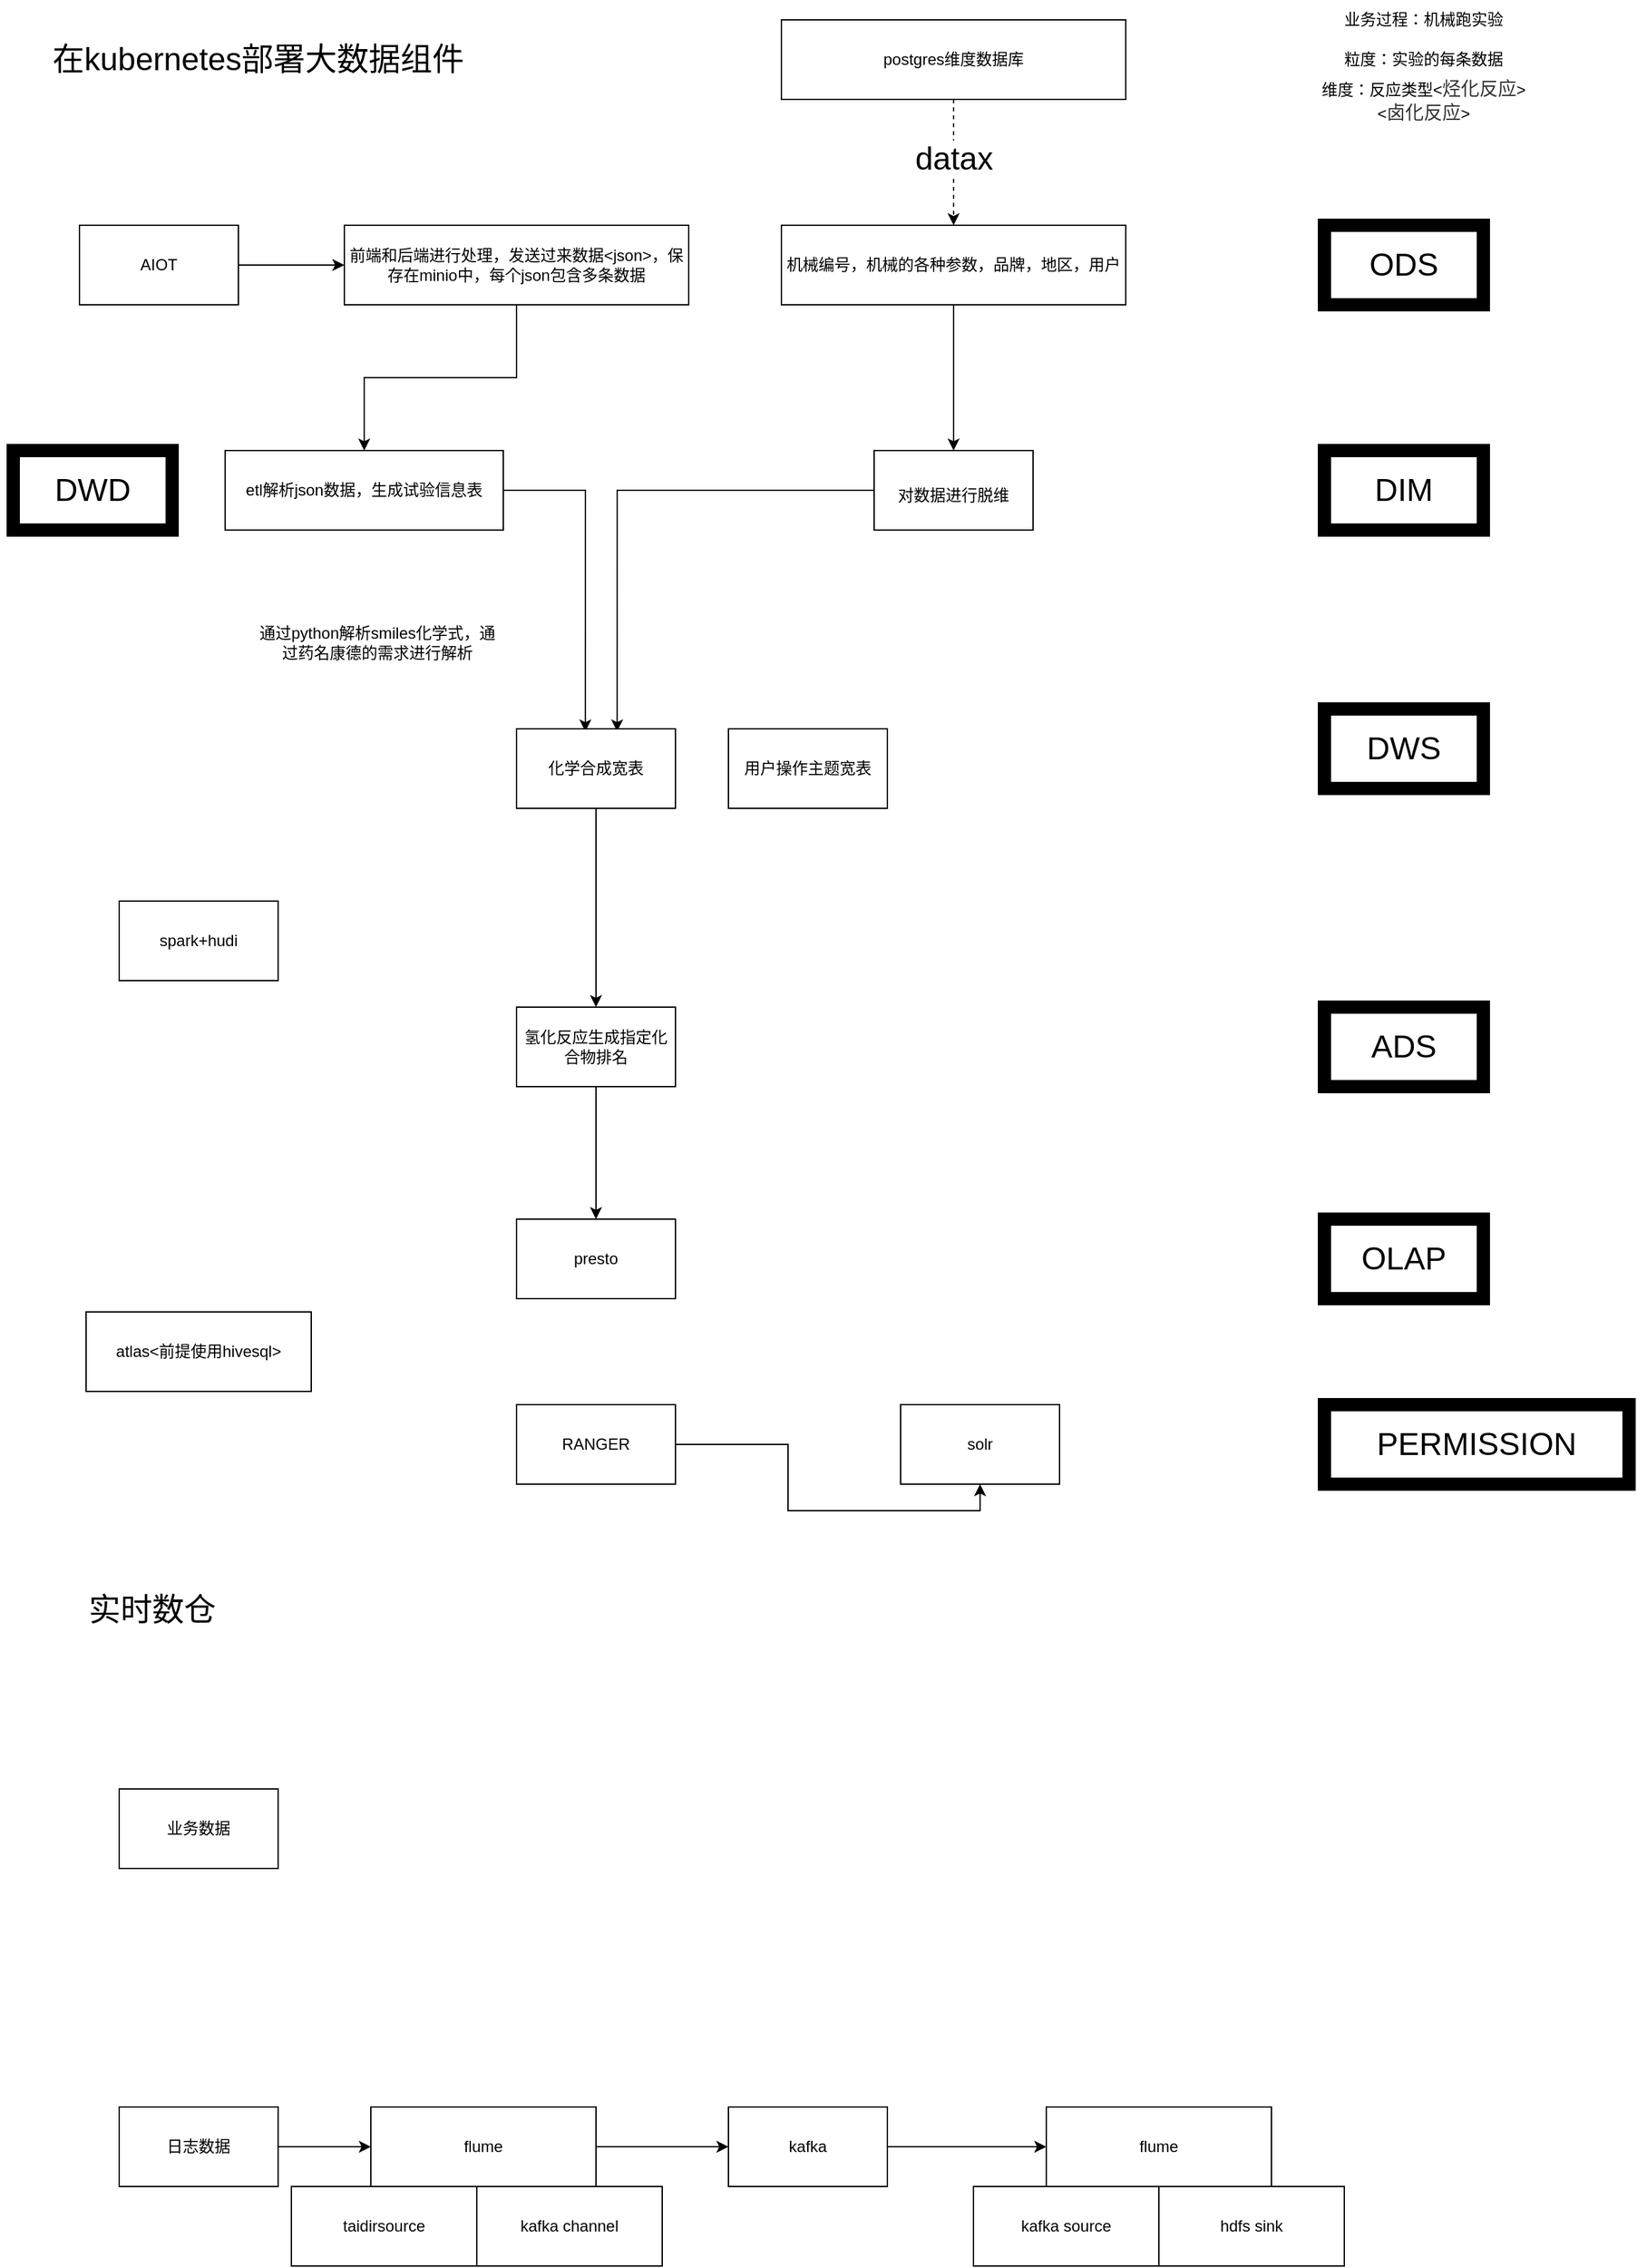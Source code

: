 <mxfile version="20.3.3" type="github">
  <diagram id="z6v2GLwJcr1RVWPMgsSu" name="第 1 页">
    <mxGraphModel dx="2062" dy="1114" grid="1" gridSize="10" guides="1" tooltips="1" connect="1" arrows="1" fold="1" page="1" pageScale="1" pageWidth="827" pageHeight="1169" math="0" shadow="0">
      <root>
        <mxCell id="0" />
        <mxCell id="1" parent="0" />
        <mxCell id="zGq7iu-F4wOOnfH0Mpae-4" value="" style="edgeStyle=orthogonalEdgeStyle;rounded=0;orthogonalLoop=1;jettySize=auto;html=1;fontSize=24;" parent="1" source="zGq7iu-F4wOOnfH0Mpae-1" target="zGq7iu-F4wOOnfH0Mpae-3" edge="1">
          <mxGeometry relative="1" as="geometry" />
        </mxCell>
        <mxCell id="zGq7iu-F4wOOnfH0Mpae-1" value="AIOT" style="rounded=0;whiteSpace=wrap;html=1;" parent="1" vertex="1">
          <mxGeometry x="70" y="190" width="120" height="60" as="geometry" />
        </mxCell>
        <mxCell id="zGq7iu-F4wOOnfH0Mpae-2" value="&lt;font style=&quot;font-size: 24px;&quot;&gt;在kubernetes部署大数据组件&lt;/font&gt;" style="text;html=1;strokeColor=none;fillColor=none;align=center;verticalAlign=middle;whiteSpace=wrap;rounded=0;strokeWidth=10;" parent="1" vertex="1">
          <mxGeometry x="30" y="50" width="350" height="30" as="geometry" />
        </mxCell>
        <mxCell id="zGq7iu-F4wOOnfH0Mpae-6" value="" style="edgeStyle=orthogonalEdgeStyle;rounded=0;orthogonalLoop=1;jettySize=auto;html=1;fontSize=24;" parent="1" source="zGq7iu-F4wOOnfH0Mpae-3" target="zGq7iu-F4wOOnfH0Mpae-5" edge="1">
          <mxGeometry relative="1" as="geometry" />
        </mxCell>
        <mxCell id="zGq7iu-F4wOOnfH0Mpae-3" value="前端和后端进行处理，发送过来数据&amp;lt;json&amp;gt;，保存在minio中，每个json包含多条数据" style="whiteSpace=wrap;html=1;rounded=0;" parent="1" vertex="1">
          <mxGeometry x="270" y="190" width="260" height="60" as="geometry" />
        </mxCell>
        <mxCell id="zGq7iu-F4wOOnfH0Mpae-25" style="edgeStyle=orthogonalEdgeStyle;rounded=0;orthogonalLoop=1;jettySize=auto;html=1;entryX=0.433;entryY=0.033;entryDx=0;entryDy=0;entryPerimeter=0;fontSize=12;" parent="1" source="zGq7iu-F4wOOnfH0Mpae-5" target="zGq7iu-F4wOOnfH0Mpae-23" edge="1">
          <mxGeometry relative="1" as="geometry" />
        </mxCell>
        <mxCell id="zGq7iu-F4wOOnfH0Mpae-5" value="etl解析json数据，生成试验信息表" style="whiteSpace=wrap;html=1;rounded=0;" parent="1" vertex="1">
          <mxGeometry x="180" y="360" width="210" height="60" as="geometry" />
        </mxCell>
        <mxCell id="zGq7iu-F4wOOnfH0Mpae-7" value="ODS" style="rounded=0;whiteSpace=wrap;html=1;strokeWidth=10;fontSize=24;" parent="1" vertex="1">
          <mxGeometry x="1010" y="190" width="120" height="60" as="geometry" />
        </mxCell>
        <mxCell id="zGq7iu-F4wOOnfH0Mpae-8" value="DWD" style="rounded=0;whiteSpace=wrap;html=1;strokeWidth=10;fontSize=24;" parent="1" vertex="1">
          <mxGeometry x="20" y="360" width="120" height="60" as="geometry" />
        </mxCell>
        <mxCell id="zGq7iu-F4wOOnfH0Mpae-17" style="edgeStyle=orthogonalEdgeStyle;rounded=0;orthogonalLoop=1;jettySize=auto;html=1;fontSize=24;entryX=0.5;entryY=0;entryDx=0;entryDy=0;" parent="1" source="zGq7iu-F4wOOnfH0Mpae-10" target="zGq7iu-F4wOOnfH0Mpae-18" edge="1">
          <mxGeometry relative="1" as="geometry">
            <mxPoint x="730" y="350" as="targetPoint" />
          </mxGeometry>
        </mxCell>
        <mxCell id="zGq7iu-F4wOOnfH0Mpae-10" value="机械编号，机械的各种参数，品牌，地区，用户" style="whiteSpace=wrap;html=1;rounded=0;" parent="1" vertex="1">
          <mxGeometry x="600" y="190" width="260" height="60" as="geometry" />
        </mxCell>
        <mxCell id="zGq7iu-F4wOOnfH0Mpae-13" style="edgeStyle=orthogonalEdgeStyle;rounded=0;orthogonalLoop=1;jettySize=auto;html=1;entryX=0.5;entryY=0;entryDx=0;entryDy=0;fontSize=24;dashed=1;" parent="1" source="zGq7iu-F4wOOnfH0Mpae-12" target="zGq7iu-F4wOOnfH0Mpae-10" edge="1">
          <mxGeometry relative="1" as="geometry" />
        </mxCell>
        <mxCell id="zGq7iu-F4wOOnfH0Mpae-15" value="datax" style="edgeLabel;html=1;align=center;verticalAlign=middle;resizable=0;points=[];fontSize=24;" parent="zGq7iu-F4wOOnfH0Mpae-13" vertex="1" connectable="0">
          <mxGeometry x="-0.305" y="-3" relative="1" as="geometry">
            <mxPoint x="3" y="12" as="offset" />
          </mxGeometry>
        </mxCell>
        <mxCell id="zGq7iu-F4wOOnfH0Mpae-12" value="postgres维度数据库" style="whiteSpace=wrap;html=1;rounded=0;" parent="1" vertex="1">
          <mxGeometry x="600" y="35" width="260" height="60" as="geometry" />
        </mxCell>
        <mxCell id="zGq7iu-F4wOOnfH0Mpae-26" style="edgeStyle=orthogonalEdgeStyle;rounded=0;orthogonalLoop=1;jettySize=auto;html=1;entryX=0.633;entryY=0.033;entryDx=0;entryDy=0;entryPerimeter=0;fontSize=12;" parent="1" source="zGq7iu-F4wOOnfH0Mpae-18" target="zGq7iu-F4wOOnfH0Mpae-23" edge="1">
          <mxGeometry relative="1" as="geometry" />
        </mxCell>
        <mxCell id="zGq7iu-F4wOOnfH0Mpae-18" value="&lt;font style=&quot;font-size: 12px;&quot;&gt;对数据进行脱维&lt;/font&gt;" style="rounded=0;whiteSpace=wrap;html=1;strokeWidth=1;fontSize=24;" parent="1" vertex="1">
          <mxGeometry x="670" y="360" width="120" height="60" as="geometry" />
        </mxCell>
        <mxCell id="zGq7iu-F4wOOnfH0Mpae-19" value="DWS" style="rounded=0;whiteSpace=wrap;html=1;strokeWidth=10;fontSize=24;" parent="1" vertex="1">
          <mxGeometry x="1010" y="555" width="120" height="60" as="geometry" />
        </mxCell>
        <mxCell id="zGq7iu-F4wOOnfH0Mpae-20" value="业务过程：机械跑实验" style="text;html=1;strokeColor=none;fillColor=none;align=center;verticalAlign=middle;whiteSpace=wrap;rounded=0;strokeWidth=1;fontSize=12;" parent="1" vertex="1">
          <mxGeometry x="990" y="20" width="190" height="30" as="geometry" />
        </mxCell>
        <mxCell id="zGq7iu-F4wOOnfH0Mpae-21" value="粒度：实验的每条数据" style="text;html=1;strokeColor=none;fillColor=none;align=center;verticalAlign=middle;whiteSpace=wrap;rounded=0;strokeWidth=1;fontSize=12;" parent="1" vertex="1">
          <mxGeometry x="990" y="50" width="190" height="30" as="geometry" />
        </mxCell>
        <mxCell id="zGq7iu-F4wOOnfH0Mpae-22" value="维度：反应类型&amp;lt;&lt;span style=&quot;color: rgb(51, 51, 51); font-family: &amp;quot;Helvetica Neue&amp;quot;, Helvetica, Arial, &amp;quot;PingFang SC&amp;quot;, &amp;quot;Hiragino Sans GB&amp;quot;, &amp;quot;Microsoft YaHei&amp;quot;, &amp;quot;WenQuanYi Micro Hei&amp;quot;, sans-serif; font-size: 14px; text-align: start; text-indent: 28px; background-color: rgb(255, 255, 255);&quot;&gt;烃化反应&lt;/span&gt;&amp;gt;&lt;br&gt;&amp;lt;&lt;span style=&quot;color: rgb(51, 51, 51); font-family: &amp;quot;Helvetica Neue&amp;quot;, Helvetica, Arial, &amp;quot;PingFang SC&amp;quot;, &amp;quot;Hiragino Sans GB&amp;quot;, &amp;quot;Microsoft YaHei&amp;quot;, &amp;quot;WenQuanYi Micro Hei&amp;quot;, sans-serif; font-size: 14px; text-align: start; text-indent: 28px; background-color: rgb(255, 255, 255);&quot;&gt;卤化反应&lt;/span&gt;&amp;gt;" style="text;html=1;strokeColor=none;fillColor=none;align=center;verticalAlign=middle;whiteSpace=wrap;rounded=0;strokeWidth=1;fontSize=12;" parent="1" vertex="1">
          <mxGeometry x="990" y="80" width="190" height="30" as="geometry" />
        </mxCell>
        <mxCell id="zGq7iu-F4wOOnfH0Mpae-29" style="edgeStyle=orthogonalEdgeStyle;rounded=0;orthogonalLoop=1;jettySize=auto;html=1;fontSize=12;entryX=0.5;entryY=0;entryDx=0;entryDy=0;" parent="1" source="zGq7iu-F4wOOnfH0Mpae-23" target="zGq7iu-F4wOOnfH0Mpae-30" edge="1">
          <mxGeometry relative="1" as="geometry">
            <mxPoint x="510" y="780" as="targetPoint" />
          </mxGeometry>
        </mxCell>
        <mxCell id="zGq7iu-F4wOOnfH0Mpae-23" value="化学合成宽表" style="rounded=0;whiteSpace=wrap;html=1;strokeWidth=1;fontSize=12;" parent="1" vertex="1">
          <mxGeometry x="400" y="570" width="120" height="60" as="geometry" />
        </mxCell>
        <mxCell id="zGq7iu-F4wOOnfH0Mpae-27" value="ADS" style="rounded=0;whiteSpace=wrap;html=1;strokeWidth=10;fontSize=24;" parent="1" vertex="1">
          <mxGeometry x="1010" y="780" width="120" height="60" as="geometry" />
        </mxCell>
        <mxCell id="zGq7iu-F4wOOnfH0Mpae-28" value="DIM" style="rounded=0;whiteSpace=wrap;html=1;strokeWidth=10;fontSize=24;" parent="1" vertex="1">
          <mxGeometry x="1010" y="360" width="120" height="60" as="geometry" />
        </mxCell>
        <mxCell id="zGq7iu-F4wOOnfH0Mpae-36" style="edgeStyle=orthogonalEdgeStyle;rounded=0;orthogonalLoop=1;jettySize=auto;html=1;entryX=0.5;entryY=0;entryDx=0;entryDy=0;fontSize=12;" parent="1" source="zGq7iu-F4wOOnfH0Mpae-30" target="zGq7iu-F4wOOnfH0Mpae-33" edge="1">
          <mxGeometry relative="1" as="geometry" />
        </mxCell>
        <mxCell id="zGq7iu-F4wOOnfH0Mpae-30" value="氢化反应生成指定化合物排名" style="rounded=0;whiteSpace=wrap;html=1;strokeWidth=1;fontSize=12;" parent="1" vertex="1">
          <mxGeometry x="400" y="780" width="120" height="60" as="geometry" />
        </mxCell>
        <mxCell id="zGq7iu-F4wOOnfH0Mpae-31" value="通过python解析smiles化学式，通过药名康德的需求进行解析" style="text;html=1;strokeColor=none;fillColor=none;align=center;verticalAlign=middle;whiteSpace=wrap;rounded=0;strokeWidth=1;fontSize=12;" parent="1" vertex="1">
          <mxGeometry x="200" y="490" width="190" height="30" as="geometry" />
        </mxCell>
        <mxCell id="zGq7iu-F4wOOnfH0Mpae-32" value="用户操作主题宽表" style="rounded=0;whiteSpace=wrap;html=1;strokeWidth=1;fontSize=12;" parent="1" vertex="1">
          <mxGeometry x="560" y="570" width="120" height="60" as="geometry" />
        </mxCell>
        <mxCell id="zGq7iu-F4wOOnfH0Mpae-33" value="presto" style="rounded=0;whiteSpace=wrap;html=1;strokeWidth=1;fontSize=12;" parent="1" vertex="1">
          <mxGeometry x="400" y="940" width="120" height="60" as="geometry" />
        </mxCell>
        <mxCell id="zGq7iu-F4wOOnfH0Mpae-34" value="spark+hudi" style="rounded=0;whiteSpace=wrap;html=1;strokeWidth=1;fontSize=12;" parent="1" vertex="1">
          <mxGeometry x="100" y="700" width="120" height="60" as="geometry" />
        </mxCell>
        <mxCell id="zGq7iu-F4wOOnfH0Mpae-37" value="OLAP" style="rounded=0;whiteSpace=wrap;html=1;strokeWidth=10;fontSize=24;" parent="1" vertex="1">
          <mxGeometry x="1010" y="940" width="120" height="60" as="geometry" />
        </mxCell>
        <mxCell id="zGq7iu-F4wOOnfH0Mpae-41" style="edgeStyle=orthogonalEdgeStyle;rounded=0;orthogonalLoop=1;jettySize=auto;html=1;fontSize=12;entryX=0.5;entryY=1;entryDx=0;entryDy=0;" parent="1" source="zGq7iu-F4wOOnfH0Mpae-39" target="zGq7iu-F4wOOnfH0Mpae-42" edge="1">
          <mxGeometry relative="1" as="geometry">
            <mxPoint x="620" y="1040" as="targetPoint" />
          </mxGeometry>
        </mxCell>
        <mxCell id="zGq7iu-F4wOOnfH0Mpae-39" value="RANGER" style="rounded=0;whiteSpace=wrap;html=1;strokeWidth=1;fontSize=12;" parent="1" vertex="1">
          <mxGeometry x="400" y="1080" width="120" height="60" as="geometry" />
        </mxCell>
        <mxCell id="zGq7iu-F4wOOnfH0Mpae-40" value="PERMISSION" style="rounded=0;whiteSpace=wrap;html=1;strokeWidth=10;fontSize=24;" parent="1" vertex="1">
          <mxGeometry x="1010" y="1080" width="230" height="60" as="geometry" />
        </mxCell>
        <mxCell id="zGq7iu-F4wOOnfH0Mpae-42" value="solr" style="rounded=0;whiteSpace=wrap;html=1;strokeWidth=1;fontSize=12;" parent="1" vertex="1">
          <mxGeometry x="690" y="1080" width="120" height="60" as="geometry" />
        </mxCell>
        <mxCell id="zGq7iu-F4wOOnfH0Mpae-43" value="atlas&amp;lt;前提使用hivesql&amp;gt;" style="rounded=0;whiteSpace=wrap;html=1;strokeWidth=1;fontSize=12;" parent="1" vertex="1">
          <mxGeometry x="75" y="1010" width="170" height="60" as="geometry" />
        </mxCell>
        <mxCell id="BjuZ5r1kRElgdUWoUaOC-2" value="&lt;font style=&quot;font-size: 24px;&quot;&gt;实时数仓&lt;/font&gt;" style="text;html=1;strokeColor=none;fillColor=none;align=center;verticalAlign=middle;whiteSpace=wrap;rounded=0;strokeWidth=10;" vertex="1" parent="1">
          <mxGeometry x="10" y="1220" width="230" height="30" as="geometry" />
        </mxCell>
        <mxCell id="BjuZ5r1kRElgdUWoUaOC-3" value="业务数据" style="rounded=0;whiteSpace=wrap;html=1;strokeWidth=1;fontSize=12;" vertex="1" parent="1">
          <mxGeometry x="100" y="1370" width="120" height="60" as="geometry" />
        </mxCell>
        <mxCell id="BjuZ5r1kRElgdUWoUaOC-5" style="edgeStyle=orthogonalEdgeStyle;rounded=0;orthogonalLoop=1;jettySize=auto;html=1;" edge="1" parent="1" source="BjuZ5r1kRElgdUWoUaOC-4">
          <mxGeometry relative="1" as="geometry">
            <mxPoint x="290" y="1640" as="targetPoint" />
          </mxGeometry>
        </mxCell>
        <mxCell id="BjuZ5r1kRElgdUWoUaOC-4" value="日志数据" style="rounded=0;whiteSpace=wrap;html=1;strokeWidth=1;fontSize=12;" vertex="1" parent="1">
          <mxGeometry x="100" y="1610" width="120" height="60" as="geometry" />
        </mxCell>
        <mxCell id="BjuZ5r1kRElgdUWoUaOC-9" style="edgeStyle=orthogonalEdgeStyle;rounded=0;orthogonalLoop=1;jettySize=auto;html=1;entryX=0;entryY=0.5;entryDx=0;entryDy=0;" edge="1" parent="1" source="BjuZ5r1kRElgdUWoUaOC-6" target="BjuZ5r1kRElgdUWoUaOC-10">
          <mxGeometry relative="1" as="geometry">
            <mxPoint x="560" y="1640" as="targetPoint" />
          </mxGeometry>
        </mxCell>
        <mxCell id="BjuZ5r1kRElgdUWoUaOC-6" value="flume" style="rounded=0;whiteSpace=wrap;html=1;strokeWidth=1;fontSize=12;" vertex="1" parent="1">
          <mxGeometry x="290" y="1610" width="170" height="60" as="geometry" />
        </mxCell>
        <mxCell id="BjuZ5r1kRElgdUWoUaOC-7" value="taidirsource" style="rounded=0;whiteSpace=wrap;html=1;strokeWidth=1;fontSize=12;" vertex="1" parent="1">
          <mxGeometry x="230" y="1670" width="140" height="60" as="geometry" />
        </mxCell>
        <mxCell id="BjuZ5r1kRElgdUWoUaOC-8" value="kafka channel" style="rounded=0;whiteSpace=wrap;html=1;strokeWidth=1;fontSize=12;" vertex="1" parent="1">
          <mxGeometry x="370" y="1670" width="140" height="60" as="geometry" />
        </mxCell>
        <mxCell id="BjuZ5r1kRElgdUWoUaOC-12" style="edgeStyle=orthogonalEdgeStyle;rounded=0;orthogonalLoop=1;jettySize=auto;html=1;entryX=0;entryY=0.5;entryDx=0;entryDy=0;" edge="1" parent="1" source="BjuZ5r1kRElgdUWoUaOC-10" target="BjuZ5r1kRElgdUWoUaOC-11">
          <mxGeometry relative="1" as="geometry" />
        </mxCell>
        <mxCell id="BjuZ5r1kRElgdUWoUaOC-10" value="kafka" style="rounded=0;whiteSpace=wrap;html=1;" vertex="1" parent="1">
          <mxGeometry x="560" y="1610" width="120" height="60" as="geometry" />
        </mxCell>
        <mxCell id="BjuZ5r1kRElgdUWoUaOC-11" value="flume" style="rounded=0;whiteSpace=wrap;html=1;strokeWidth=1;fontSize=12;" vertex="1" parent="1">
          <mxGeometry x="800" y="1610" width="170" height="60" as="geometry" />
        </mxCell>
        <mxCell id="BjuZ5r1kRElgdUWoUaOC-13" value="kafka source" style="rounded=0;whiteSpace=wrap;html=1;strokeWidth=1;fontSize=12;" vertex="1" parent="1">
          <mxGeometry x="745" y="1670" width="140" height="60" as="geometry" />
        </mxCell>
        <mxCell id="BjuZ5r1kRElgdUWoUaOC-14" value="hdfs sink" style="rounded=0;whiteSpace=wrap;html=1;strokeWidth=1;fontSize=12;" vertex="1" parent="1">
          <mxGeometry x="885" y="1670" width="140" height="60" as="geometry" />
        </mxCell>
      </root>
    </mxGraphModel>
  </diagram>
</mxfile>

